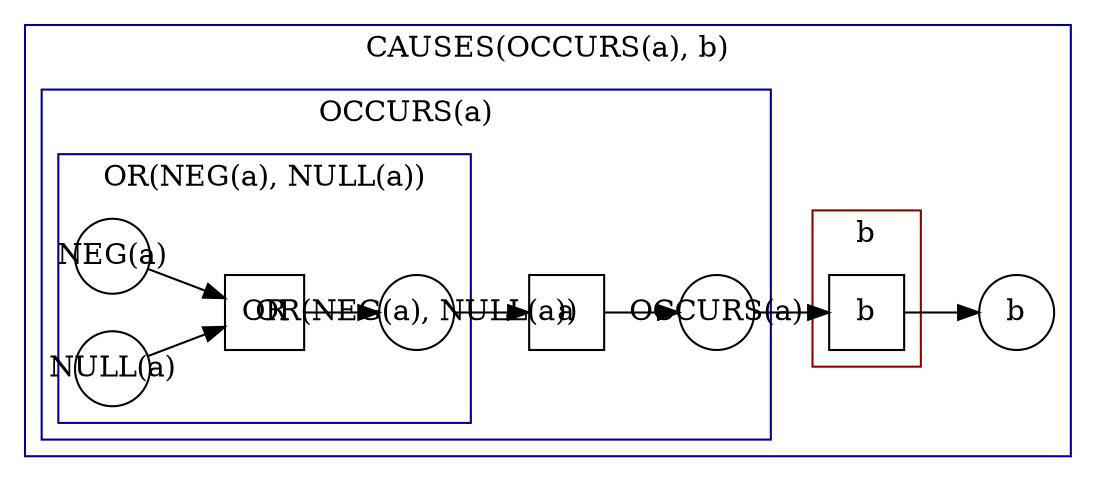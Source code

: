 digraph G {
  rankdir="LR";

  subgraph cluster_0 {
    label="CAUSES(OCCURS(a), b)" ;
    color=darkblue ;

    subgraph place {
      node [shape=circle,fixedsize=true,width=.5];
      _p0_0 [label="b"] ;
    } 

    subgraph cluster0_0 {
      label="OCCURS(a)" ;
      color=darkblue ;

      subgraph place {
        node [shape=circle,fixedsize=true,width=.5];
        _p0_00 [label="OCCURS(a)"] ;
      } 

      subgraph transitions {
        node [shape=rect,height=.5,width=.5];
        _t0_00 [label="a"] ;
      } 

      subgraph cluster00_0 {
        label="OR(NEG(a), NULL(a))" ;
        color=darkblue ;

        subgraph place {
          node [shape=circle,fixedsize=true,width=.5];
          _p0_000 [label="OR(NEG(a), NULL(a))"] ;
          _p1_000 [label="NEG(a)"] ;
          _p2_000 [label="NULL(a)"] ;
        } 

        subgraph transitions {
          node [shape=rect,height=.5,width=.5];
          _t0_000 [label="OR"] ;
        } 

        _t0_000 -> _p0_000 [] ;
        _p1_000 -> _t0_000 [] ;
        _p2_000 -> _t0_000 [] ;
      }

      _t0_00 -> _p0_00 [] ;
      _p0_000 -> _t0_00 [] ;
    }

    subgraph cluster0_1 {
      label="b" ;
      color=darkred ;

      subgraph transitions {
        node [shape=rect,height=.5,width=.5];
        _t0_01 [label="b"] ;
      } 
    }

    _p0_00 -> _t0_01 [] ;
    _t0_01 -> _p0_0 [] ;
  }
}

